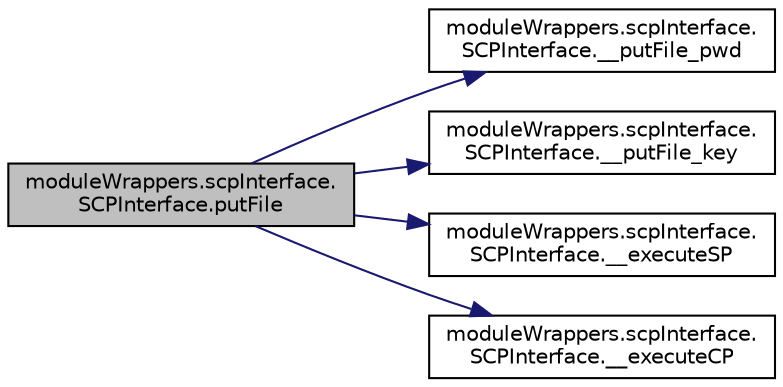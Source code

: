 digraph "moduleWrappers.scpInterface.SCPInterface.putFile"
{
  edge [fontname="Helvetica",fontsize="10",labelfontname="Helvetica",labelfontsize="10"];
  node [fontname="Helvetica",fontsize="10",shape=record];
  rankdir="LR";
  Node1 [label="moduleWrappers.scpInterface.\lSCPInterface.putFile",height=0.2,width=0.4,color="black", fillcolor="grey75", style="filled", fontcolor="black"];
  Node1 -> Node2 [color="midnightblue",fontsize="10",style="solid",fontname="Helvetica"];
  Node2 [label="moduleWrappers.scpInterface.\lSCPInterface.__putFile_pwd",height=0.2,width=0.4,color="black", fillcolor="white", style="filled",URL="$classmodule_wrappers_1_1scp_interface_1_1_s_c_p_interface.html#ae6911f6e64d76f7eb1fef08974d470ea"];
  Node1 -> Node3 [color="midnightblue",fontsize="10",style="solid",fontname="Helvetica"];
  Node3 [label="moduleWrappers.scpInterface.\lSCPInterface.__putFile_key",height=0.2,width=0.4,color="black", fillcolor="white", style="filled",URL="$classmodule_wrappers_1_1scp_interface_1_1_s_c_p_interface.html#aab39661f0c59163561ea84d4dd704430"];
  Node1 -> Node4 [color="midnightblue",fontsize="10",style="solid",fontname="Helvetica"];
  Node4 [label="moduleWrappers.scpInterface.\lSCPInterface.__executeSP",height=0.2,width=0.4,color="black", fillcolor="white", style="filled",URL="$classmodule_wrappers_1_1scp_interface_1_1_s_c_p_interface.html#a8423afa26be821242f33aabc4745697a"];
  Node1 -> Node5 [color="midnightblue",fontsize="10",style="solid",fontname="Helvetica"];
  Node5 [label="moduleWrappers.scpInterface.\lSCPInterface.__executeCP",height=0.2,width=0.4,color="black", fillcolor="white", style="filled",URL="$classmodule_wrappers_1_1scp_interface_1_1_s_c_p_interface.html#aad0faa5e2e6f457f51bfa0e6245828b2"];
}
